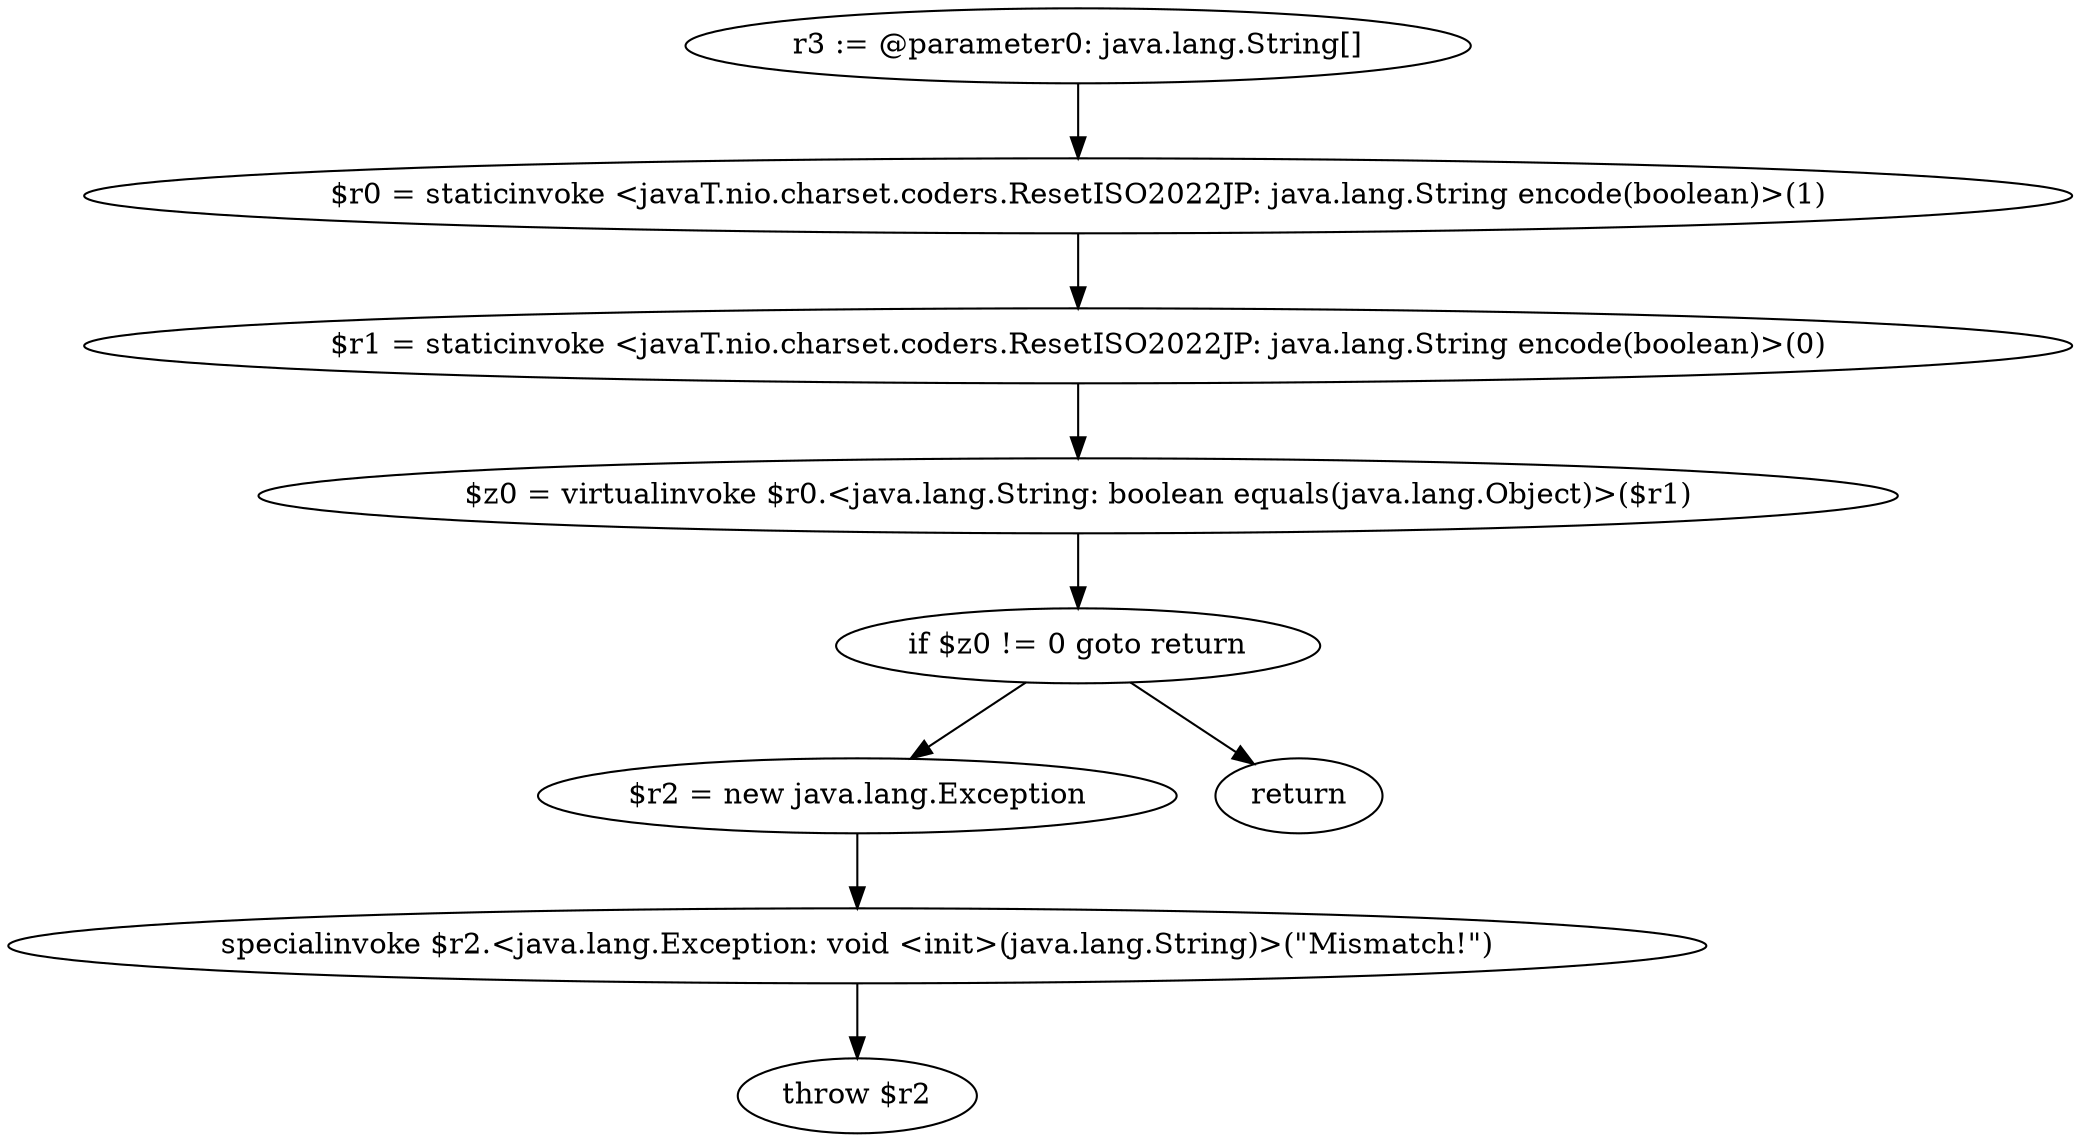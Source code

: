 digraph "unitGraph" {
    "r3 := @parameter0: java.lang.String[]"
    "$r0 = staticinvoke <javaT.nio.charset.coders.ResetISO2022JP: java.lang.String encode(boolean)>(1)"
    "$r1 = staticinvoke <javaT.nio.charset.coders.ResetISO2022JP: java.lang.String encode(boolean)>(0)"
    "$z0 = virtualinvoke $r0.<java.lang.String: boolean equals(java.lang.Object)>($r1)"
    "if $z0 != 0 goto return"
    "$r2 = new java.lang.Exception"
    "specialinvoke $r2.<java.lang.Exception: void <init>(java.lang.String)>(\"Mismatch!\")"
    "throw $r2"
    "return"
    "r3 := @parameter0: java.lang.String[]"->"$r0 = staticinvoke <javaT.nio.charset.coders.ResetISO2022JP: java.lang.String encode(boolean)>(1)";
    "$r0 = staticinvoke <javaT.nio.charset.coders.ResetISO2022JP: java.lang.String encode(boolean)>(1)"->"$r1 = staticinvoke <javaT.nio.charset.coders.ResetISO2022JP: java.lang.String encode(boolean)>(0)";
    "$r1 = staticinvoke <javaT.nio.charset.coders.ResetISO2022JP: java.lang.String encode(boolean)>(0)"->"$z0 = virtualinvoke $r0.<java.lang.String: boolean equals(java.lang.Object)>($r1)";
    "$z0 = virtualinvoke $r0.<java.lang.String: boolean equals(java.lang.Object)>($r1)"->"if $z0 != 0 goto return";
    "if $z0 != 0 goto return"->"$r2 = new java.lang.Exception";
    "if $z0 != 0 goto return"->"return";
    "$r2 = new java.lang.Exception"->"specialinvoke $r2.<java.lang.Exception: void <init>(java.lang.String)>(\"Mismatch!\")";
    "specialinvoke $r2.<java.lang.Exception: void <init>(java.lang.String)>(\"Mismatch!\")"->"throw $r2";
}
